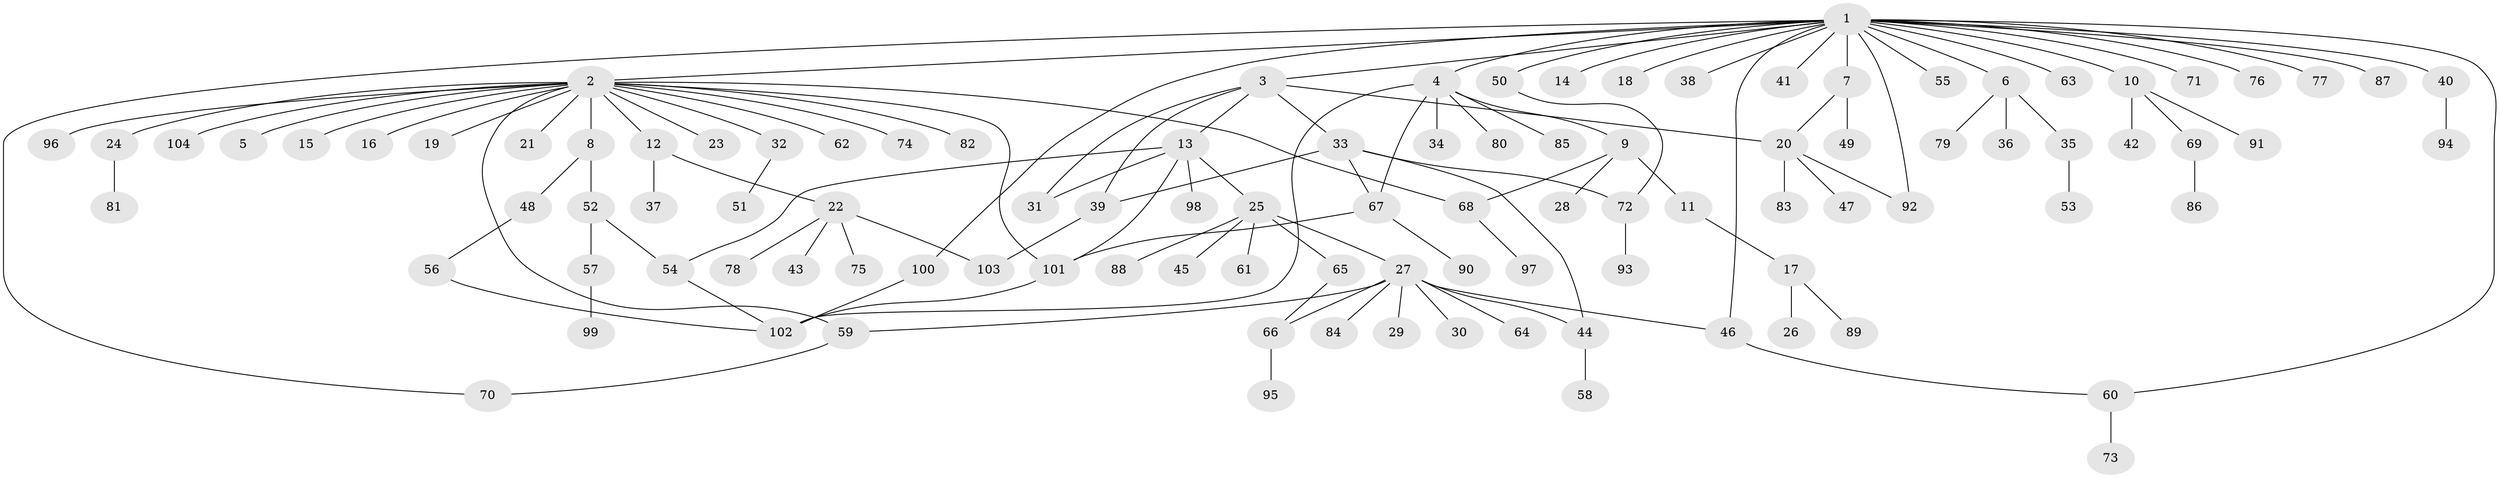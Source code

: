 // Generated by graph-tools (version 1.1) at 2025/35/03/09/25 02:35:26]
// undirected, 104 vertices, 124 edges
graph export_dot {
graph [start="1"]
  node [color=gray90,style=filled];
  1;
  2;
  3;
  4;
  5;
  6;
  7;
  8;
  9;
  10;
  11;
  12;
  13;
  14;
  15;
  16;
  17;
  18;
  19;
  20;
  21;
  22;
  23;
  24;
  25;
  26;
  27;
  28;
  29;
  30;
  31;
  32;
  33;
  34;
  35;
  36;
  37;
  38;
  39;
  40;
  41;
  42;
  43;
  44;
  45;
  46;
  47;
  48;
  49;
  50;
  51;
  52;
  53;
  54;
  55;
  56;
  57;
  58;
  59;
  60;
  61;
  62;
  63;
  64;
  65;
  66;
  67;
  68;
  69;
  70;
  71;
  72;
  73;
  74;
  75;
  76;
  77;
  78;
  79;
  80;
  81;
  82;
  83;
  84;
  85;
  86;
  87;
  88;
  89;
  90;
  91;
  92;
  93;
  94;
  95;
  96;
  97;
  98;
  99;
  100;
  101;
  102;
  103;
  104;
  1 -- 2;
  1 -- 3;
  1 -- 4;
  1 -- 6;
  1 -- 7;
  1 -- 10;
  1 -- 14;
  1 -- 18;
  1 -- 38;
  1 -- 40;
  1 -- 41;
  1 -- 46;
  1 -- 50;
  1 -- 55;
  1 -- 60;
  1 -- 63;
  1 -- 70;
  1 -- 71;
  1 -- 76;
  1 -- 77;
  1 -- 87;
  1 -- 92;
  1 -- 100;
  2 -- 5;
  2 -- 8;
  2 -- 12;
  2 -- 15;
  2 -- 16;
  2 -- 19;
  2 -- 21;
  2 -- 23;
  2 -- 24;
  2 -- 32;
  2 -- 59;
  2 -- 62;
  2 -- 68;
  2 -- 74;
  2 -- 82;
  2 -- 96;
  2 -- 101;
  2 -- 104;
  3 -- 13;
  3 -- 20;
  3 -- 31;
  3 -- 33;
  3 -- 39;
  4 -- 9;
  4 -- 34;
  4 -- 67;
  4 -- 80;
  4 -- 85;
  4 -- 102;
  6 -- 35;
  6 -- 36;
  6 -- 79;
  7 -- 20;
  7 -- 49;
  8 -- 48;
  8 -- 52;
  9 -- 11;
  9 -- 28;
  9 -- 68;
  10 -- 42;
  10 -- 69;
  10 -- 91;
  11 -- 17;
  12 -- 22;
  12 -- 37;
  13 -- 25;
  13 -- 31;
  13 -- 54;
  13 -- 98;
  13 -- 101;
  17 -- 26;
  17 -- 89;
  20 -- 47;
  20 -- 83;
  20 -- 92;
  22 -- 43;
  22 -- 75;
  22 -- 78;
  22 -- 103;
  24 -- 81;
  25 -- 27;
  25 -- 45;
  25 -- 61;
  25 -- 65;
  25 -- 88;
  27 -- 29;
  27 -- 30;
  27 -- 44;
  27 -- 46;
  27 -- 59;
  27 -- 64;
  27 -- 66;
  27 -- 84;
  32 -- 51;
  33 -- 39;
  33 -- 44;
  33 -- 67;
  33 -- 72;
  35 -- 53;
  39 -- 103;
  40 -- 94;
  44 -- 58;
  46 -- 60;
  48 -- 56;
  50 -- 72;
  52 -- 54;
  52 -- 57;
  54 -- 102;
  56 -- 102;
  57 -- 99;
  59 -- 70;
  60 -- 73;
  65 -- 66;
  66 -- 95;
  67 -- 90;
  67 -- 101;
  68 -- 97;
  69 -- 86;
  72 -- 93;
  100 -- 102;
  101 -- 102;
}
